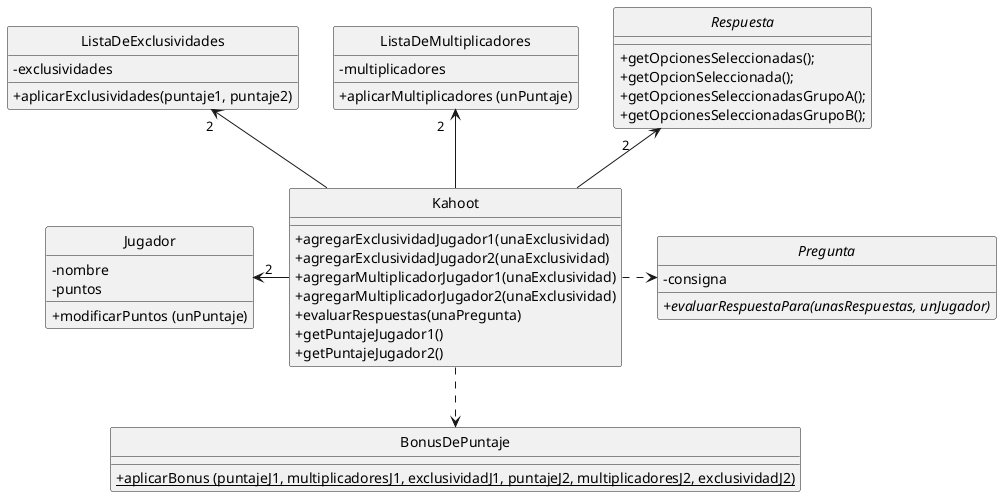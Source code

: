 @startuml

skinparam classAttributeIconSize 0
skinparam shadowing false
hide circle

class Jugador {
    -nombre
    -puntos
    +modificarPuntos (unPuntaje)
}

class Kahoot {
    +agregarExclusividadJugador1(unaExclusividad)
    +agregarExclusividadJugador2(unaExclusividad)
    +agregarMultiplicadorJugador1(unaExclusividad)
    +agregarMultiplicadorJugador2(unaExclusividad)
    +evaluarRespuestas(unaPregunta)
    +getPuntajeJugador1()
    +getPuntajeJugador2()
}

abstract class Pregunta {
    -consigna
    {abstract}+evaluarRespuestaPara(unasRespuestas, unJugador)
}

class BonusDePuntaje {
    +{static}aplicarBonus (puntajeJ1, multiplicadoresJ1, exclusividadJ1, puntajeJ2, multiplicadoresJ2, exclusividadJ2)
}

class ListaDeExclusividades {
    -exclusividades
    +aplicarExclusividades(puntaje1, puntaje2)
}

class ListaDeMultiplicadores {
    -multiplicadores
    +aplicarMultiplicadores (unPuntaje)
}

interface Respuesta {
    +getOpcionesSeleccionadas();
    +getOpcionSeleccionada();
    +getOpcionesSeleccionadasGrupoA();
    +getOpcionesSeleccionadasGrupoB();
}

Jugador " 2" <- Kahoot
Kahoot .> Pregunta
Respuesta "2      " <-- Kahoot

Kahoot ..> BonusDePuntaje

ListaDeExclusividades "2  "<-- Kahoot
ListaDeMultiplicadores "2   "<-- Kahoot

@enduml